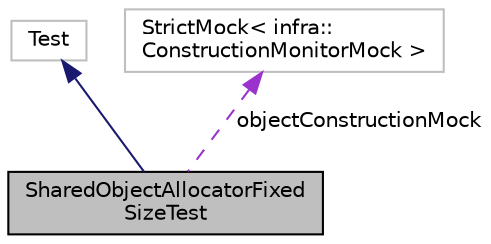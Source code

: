 digraph "SharedObjectAllocatorFixedSizeTest"
{
 // INTERACTIVE_SVG=YES
  edge [fontname="Helvetica",fontsize="10",labelfontname="Helvetica",labelfontsize="10"];
  node [fontname="Helvetica",fontsize="10",shape=record];
  Node2 [label="SharedObjectAllocatorFixed\lSizeTest",height=0.2,width=0.4,color="black", fillcolor="grey75", style="filled", fontcolor="black"];
  Node3 -> Node2 [dir="back",color="midnightblue",fontsize="10",style="solid",fontname="Helvetica"];
  Node3 [label="Test",height=0.2,width=0.4,color="grey75", fillcolor="white", style="filled"];
  Node4 -> Node2 [dir="back",color="darkorchid3",fontsize="10",style="dashed",label=" objectConstructionMock" ,fontname="Helvetica"];
  Node4 [label="StrictMock\< infra::\lConstructionMonitorMock \>",height=0.2,width=0.4,color="grey75", fillcolor="white", style="filled"];
}

